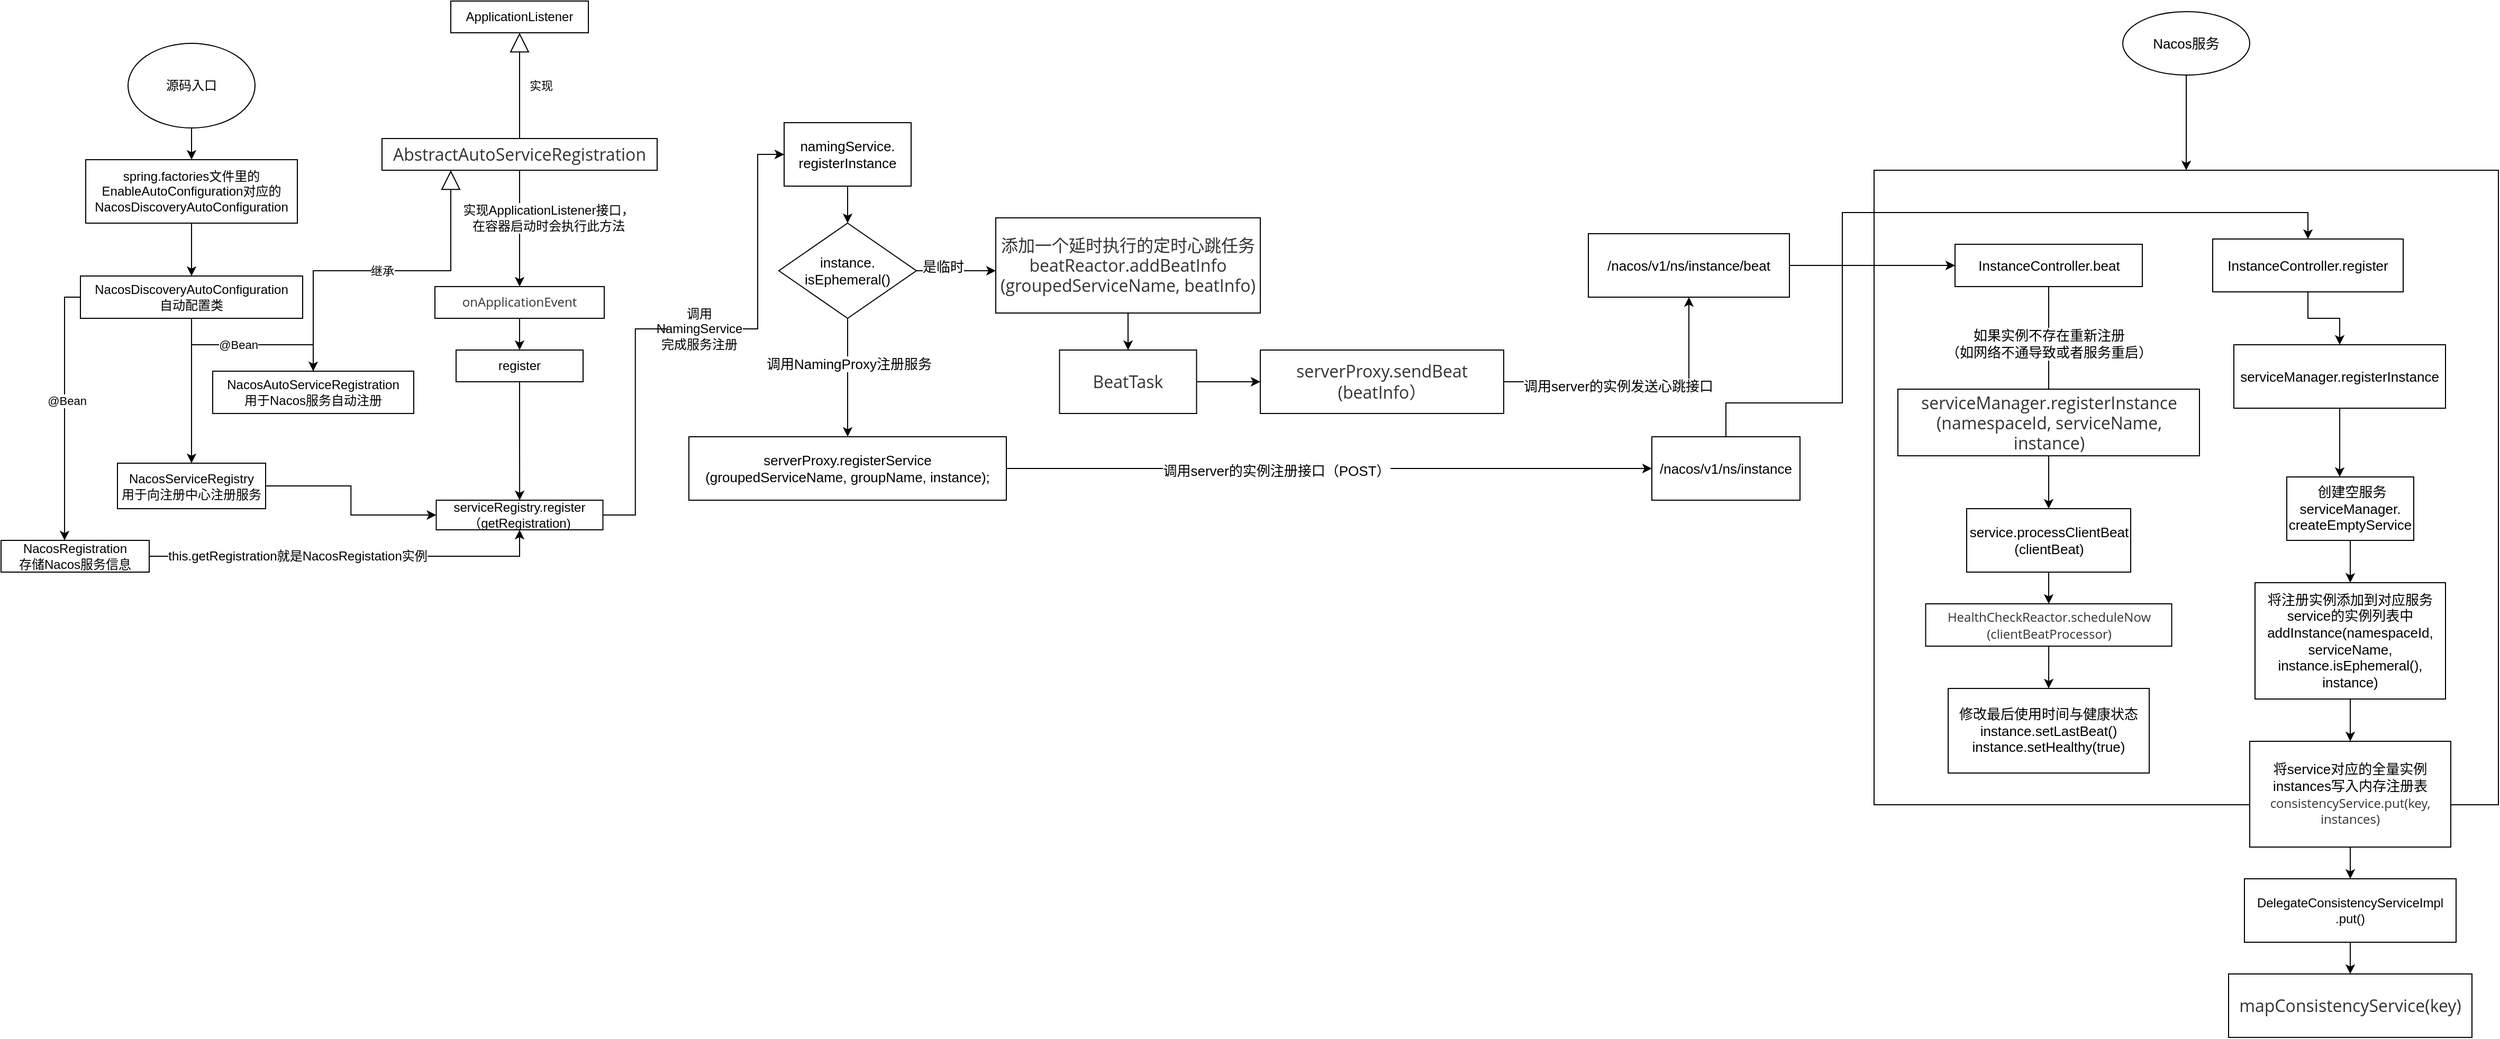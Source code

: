 <mxfile version="16.5.6" type="github">
  <diagram id="AB8aLDAtlRgpEcZsJVLx" name="第 1 页">
    <mxGraphModel dx="1422" dy="762" grid="1" gridSize="10" guides="1" tooltips="1" connect="1" arrows="1" fold="1" page="1" pageScale="1" pageWidth="827" pageHeight="1169" math="0" shadow="0">
      <root>
        <mxCell id="0" />
        <mxCell id="1" parent="0" />
        <mxCell id="2w30Hlw0sIKCpYPZPKEo-76" value="" style="rounded=0;whiteSpace=wrap;html=1;labelBackgroundColor=#FFFFFF;fontSize=13;strokeColor=#000000;" vertex="1" parent="1">
          <mxGeometry x="1770" y="290" width="590" height="600" as="geometry" />
        </mxCell>
        <mxCell id="2w30Hlw0sIKCpYPZPKEo-4" value="" style="edgeStyle=orthogonalEdgeStyle;rounded=0;orthogonalLoop=1;jettySize=auto;html=1;" edge="1" parent="1" source="2w30Hlw0sIKCpYPZPKEo-1" target="2w30Hlw0sIKCpYPZPKEo-3">
          <mxGeometry relative="1" as="geometry" />
        </mxCell>
        <mxCell id="2w30Hlw0sIKCpYPZPKEo-1" value="源码入口" style="ellipse;whiteSpace=wrap;html=1;" vertex="1" parent="1">
          <mxGeometry x="120" y="170" width="120" height="80" as="geometry" />
        </mxCell>
        <mxCell id="2w30Hlw0sIKCpYPZPKEo-8" value="" style="edgeStyle=orthogonalEdgeStyle;rounded=0;orthogonalLoop=1;jettySize=auto;html=1;" edge="1" parent="1" source="2w30Hlw0sIKCpYPZPKEo-3" target="2w30Hlw0sIKCpYPZPKEo-7">
          <mxGeometry relative="1" as="geometry" />
        </mxCell>
        <mxCell id="2w30Hlw0sIKCpYPZPKEo-3" value="spring.factories文件里的EnableAutoConfiguration对应的NacosDiscoveryAutoConfiguration" style="whiteSpace=wrap;html=1;" vertex="1" parent="1">
          <mxGeometry x="80" y="280" width="200" height="60" as="geometry" />
        </mxCell>
        <mxCell id="2w30Hlw0sIKCpYPZPKEo-10" value="" style="edgeStyle=orthogonalEdgeStyle;rounded=0;orthogonalLoop=1;jettySize=auto;html=1;entryX=0.5;entryY=0;entryDx=0;entryDy=0;" edge="1" parent="1" source="2w30Hlw0sIKCpYPZPKEo-7" target="2w30Hlw0sIKCpYPZPKEo-9">
          <mxGeometry relative="1" as="geometry">
            <mxPoint x="180" y="540" as="targetPoint" />
            <Array as="points">
              <mxPoint x="180" y="500" />
              <mxPoint x="180" y="500" />
            </Array>
          </mxGeometry>
        </mxCell>
        <mxCell id="2w30Hlw0sIKCpYPZPKEo-12" value="" style="edgeStyle=orthogonalEdgeStyle;rounded=0;orthogonalLoop=1;jettySize=auto;html=1;" edge="1" parent="1" source="2w30Hlw0sIKCpYPZPKEo-7" target="2w30Hlw0sIKCpYPZPKEo-11">
          <mxGeometry relative="1" as="geometry">
            <Array as="points">
              <mxPoint x="60" y="410" />
            </Array>
          </mxGeometry>
        </mxCell>
        <mxCell id="2w30Hlw0sIKCpYPZPKEo-15" value="@Bean" style="edgeLabel;html=1;align=center;verticalAlign=middle;resizable=0;points=[];" vertex="1" connectable="0" parent="2w30Hlw0sIKCpYPZPKEo-12">
          <mxGeometry x="-0.078" y="2" relative="1" as="geometry">
            <mxPoint as="offset" />
          </mxGeometry>
        </mxCell>
        <mxCell id="2w30Hlw0sIKCpYPZPKEo-14" value="" style="edgeStyle=orthogonalEdgeStyle;rounded=0;orthogonalLoop=1;jettySize=auto;html=1;" edge="1" parent="1" source="2w30Hlw0sIKCpYPZPKEo-7" target="2w30Hlw0sIKCpYPZPKEo-13">
          <mxGeometry relative="1" as="geometry" />
        </mxCell>
        <mxCell id="2w30Hlw0sIKCpYPZPKEo-16" value="@Bean" style="edgeLabel;html=1;align=center;verticalAlign=middle;resizable=0;points=[];" vertex="1" connectable="0" parent="2w30Hlw0sIKCpYPZPKEo-14">
          <mxGeometry x="-0.164" relative="1" as="geometry">
            <mxPoint as="offset" />
          </mxGeometry>
        </mxCell>
        <mxCell id="2w30Hlw0sIKCpYPZPKEo-7" value="NacosDiscoveryAutoConfiguration&lt;br&gt;自动配置类" style="whiteSpace=wrap;html=1;" vertex="1" parent="1">
          <mxGeometry x="75" y="390" width="210" height="40" as="geometry" />
        </mxCell>
        <mxCell id="2w30Hlw0sIKCpYPZPKEo-40" style="edgeStyle=orthogonalEdgeStyle;rounded=0;orthogonalLoop=1;jettySize=auto;html=1;fontSize=12;" edge="1" parent="1" source="2w30Hlw0sIKCpYPZPKEo-9" target="2w30Hlw0sIKCpYPZPKEo-35">
          <mxGeometry relative="1" as="geometry" />
        </mxCell>
        <mxCell id="2w30Hlw0sIKCpYPZPKEo-9" value="NacosServiceRegistry&lt;br&gt;用于向注册中心注册服务" style="whiteSpace=wrap;html=1;" vertex="1" parent="1">
          <mxGeometry x="110" y="567" width="140" height="43" as="geometry" />
        </mxCell>
        <mxCell id="2w30Hlw0sIKCpYPZPKEo-39" style="rounded=0;orthogonalLoop=1;jettySize=auto;html=1;entryX=0.5;entryY=1;entryDx=0;entryDy=0;fontSize=12;edgeStyle=orthogonalEdgeStyle;" edge="1" parent="1" source="2w30Hlw0sIKCpYPZPKEo-11" target="2w30Hlw0sIKCpYPZPKEo-35">
          <mxGeometry relative="1" as="geometry" />
        </mxCell>
        <mxCell id="2w30Hlw0sIKCpYPZPKEo-41" value="this.getRegistration就是NacosRegistation实例" style="edgeLabel;html=1;align=center;verticalAlign=middle;resizable=0;points=[];fontSize=12;" vertex="1" connectable="0" parent="2w30Hlw0sIKCpYPZPKEo-39">
          <mxGeometry x="-0.603" y="-1" relative="1" as="geometry">
            <mxPoint x="65" y="-1" as="offset" />
          </mxGeometry>
        </mxCell>
        <mxCell id="2w30Hlw0sIKCpYPZPKEo-11" value="NacosRegistration&lt;br&gt;存储Nacos服务信息" style="whiteSpace=wrap;html=1;" vertex="1" parent="1">
          <mxGeometry y="640" width="140" height="30" as="geometry" />
        </mxCell>
        <mxCell id="2w30Hlw0sIKCpYPZPKEo-13" value="NacosAutoServiceRegistration&lt;br&gt;用于Nacos服务自动注册" style="whiteSpace=wrap;html=1;" vertex="1" parent="1">
          <mxGeometry x="200" y="480" width="190" height="40" as="geometry" />
        </mxCell>
        <mxCell id="2w30Hlw0sIKCpYPZPKEo-19" value="&lt;span&gt;ApplicationListener&lt;/span&gt;" style="rounded=0;whiteSpace=wrap;html=1;strokeColor=#000000;" vertex="1" parent="1">
          <mxGeometry x="425" y="130" width="130" height="30" as="geometry" />
        </mxCell>
        <mxCell id="2w30Hlw0sIKCpYPZPKEo-29" value="" style="edgeStyle=orthogonalEdgeStyle;rounded=0;orthogonalLoop=1;jettySize=auto;html=1;" edge="1" parent="1" source="2w30Hlw0sIKCpYPZPKEo-20" target="2w30Hlw0sIKCpYPZPKEo-28">
          <mxGeometry relative="1" as="geometry" />
        </mxCell>
        <mxCell id="2w30Hlw0sIKCpYPZPKEo-20" value="&lt;pre style=&quot;color: rgb(169 , 183 , 198) ; font-family: &amp;#34;consolas&amp;#34; ; font-size: 13.5pt&quot;&gt;&lt;span style=&quot;color: rgb(51 , 51 , 51) ; font-family: &amp;#34;open sans&amp;#34; , &amp;#34;clear sans&amp;#34; , &amp;#34;helvetica neue&amp;#34; , &amp;#34;helvetica&amp;#34; , &amp;#34;arial&amp;#34; , &amp;#34;segoe ui emoji&amp;#34; , sans-serif ; font-size: 16px ; background-color: rgb(255 , 255 , 255)&quot;&gt;AbstractAutoServiceRegistration&lt;/span&gt;&lt;br&gt;&lt;/pre&gt;" style="rounded=0;whiteSpace=wrap;html=1;strokeColor=#000000;" vertex="1" parent="1">
          <mxGeometry x="360" y="260" width="260" height="30" as="geometry" />
        </mxCell>
        <mxCell id="2w30Hlw0sIKCpYPZPKEo-26" value="实现" style="endArrow=block;endSize=16;endFill=0;html=1;rounded=0;entryX=0.5;entryY=1;entryDx=0;entryDy=0;exitX=0.5;exitY=0;exitDx=0;exitDy=0;" edge="1" parent="1" source="2w30Hlw0sIKCpYPZPKEo-20" target="2w30Hlw0sIKCpYPZPKEo-19">
          <mxGeometry y="-20" width="160" relative="1" as="geometry">
            <mxPoint x="440" y="260" as="sourcePoint" />
            <mxPoint x="600" y="260" as="targetPoint" />
            <mxPoint as="offset" />
          </mxGeometry>
        </mxCell>
        <mxCell id="2w30Hlw0sIKCpYPZPKEo-34" value="" style="edgeStyle=orthogonalEdgeStyle;rounded=0;orthogonalLoop=1;jettySize=auto;html=1;" edge="1" parent="1" source="2w30Hlw0sIKCpYPZPKEo-28" target="2w30Hlw0sIKCpYPZPKEo-33">
          <mxGeometry relative="1" as="geometry" />
        </mxCell>
        <mxCell id="2w30Hlw0sIKCpYPZPKEo-28" value="&lt;span style=&quot;color: rgb(51 , 51 , 51) ; font-family: &amp;#34;open sans&amp;#34; , &amp;#34;clear sans&amp;#34; , &amp;#34;helvetica neue&amp;#34; , &amp;#34;helvetica&amp;#34; , &amp;#34;arial&amp;#34; , &amp;#34;segoe ui emoji&amp;#34; , sans-serif ; background-color: rgb(255 , 255 , 255)&quot;&gt;&lt;font style=&quot;font-size: 12px&quot;&gt;onApplicationEvent&lt;/font&gt;&lt;/span&gt;" style="whiteSpace=wrap;html=1;strokeColor=#000000;rounded=0;" vertex="1" parent="1">
          <mxGeometry x="410" y="400" width="160" height="30" as="geometry" />
        </mxCell>
        <mxCell id="2w30Hlw0sIKCpYPZPKEo-30" value="继承" style="endArrow=block;endSize=16;endFill=0;html=1;rounded=0;exitX=0.5;exitY=0;exitDx=0;exitDy=0;entryX=0.25;entryY=1;entryDx=0;entryDy=0;edgeStyle=orthogonalEdgeStyle;" edge="1" parent="1" source="2w30Hlw0sIKCpYPZPKEo-13" target="2w30Hlw0sIKCpYPZPKEo-20">
          <mxGeometry width="160" relative="1" as="geometry">
            <mxPoint x="340" y="330" as="sourcePoint" />
            <mxPoint x="500" y="330" as="targetPoint" />
          </mxGeometry>
        </mxCell>
        <mxCell id="2w30Hlw0sIKCpYPZPKEo-32" value="实现ApplicationListener接口，在容器启动时会执行此方法" style="text;html=1;strokeColor=none;fillColor=none;align=center;verticalAlign=middle;whiteSpace=wrap;rounded=0;labelBackgroundColor=#FFFFFF;" vertex="1" parent="1">
          <mxGeometry x="430" y="320" width="175" height="30" as="geometry" />
        </mxCell>
        <mxCell id="2w30Hlw0sIKCpYPZPKEo-36" value="" style="edgeStyle=orthogonalEdgeStyle;rounded=0;orthogonalLoop=1;jettySize=auto;html=1;" edge="1" parent="1" source="2w30Hlw0sIKCpYPZPKEo-33" target="2w30Hlw0sIKCpYPZPKEo-35">
          <mxGeometry relative="1" as="geometry" />
        </mxCell>
        <mxCell id="2w30Hlw0sIKCpYPZPKEo-33" value="register" style="whiteSpace=wrap;html=1;strokeColor=#000000;rounded=0;" vertex="1" parent="1">
          <mxGeometry x="430" y="460" width="120" height="30" as="geometry" />
        </mxCell>
        <mxCell id="2w30Hlw0sIKCpYPZPKEo-43" style="edgeStyle=orthogonalEdgeStyle;rounded=0;orthogonalLoop=1;jettySize=auto;html=1;entryX=0;entryY=0.5;entryDx=0;entryDy=0;fontSize=12;startArrow=none;" edge="1" parent="1" source="2w30Hlw0sIKCpYPZPKEo-44" target="2w30Hlw0sIKCpYPZPKEo-42">
          <mxGeometry relative="1" as="geometry" />
        </mxCell>
        <mxCell id="2w30Hlw0sIKCpYPZPKEo-35" value="serviceRegistry.register&lt;br&gt;（getRegistration)" style="whiteSpace=wrap;html=1;strokeColor=#000000;rounded=0;" vertex="1" parent="1">
          <mxGeometry x="411.25" y="602" width="157.5" height="28" as="geometry" />
        </mxCell>
        <mxCell id="2w30Hlw0sIKCpYPZPKEo-49" value="" style="edgeStyle=orthogonalEdgeStyle;rounded=0;orthogonalLoop=1;jettySize=auto;html=1;fontSize=13;" edge="1" parent="1" source="2w30Hlw0sIKCpYPZPKEo-42" target="2w30Hlw0sIKCpYPZPKEo-48">
          <mxGeometry relative="1" as="geometry" />
        </mxCell>
        <mxCell id="2w30Hlw0sIKCpYPZPKEo-42" value="namingService.&lt;br style=&quot;font-size: 13px;&quot;&gt;registerInstance" style="rounded=0;whiteSpace=wrap;html=1;labelBackgroundColor=#FFFFFF;fontSize=13;strokeColor=#000000;" vertex="1" parent="1">
          <mxGeometry x="740" y="245" width="120" height="60" as="geometry" />
        </mxCell>
        <mxCell id="2w30Hlw0sIKCpYPZPKEo-44" value="调用NamingService完成服务注册" style="text;html=1;strokeColor=none;fillColor=none;align=center;verticalAlign=middle;whiteSpace=wrap;rounded=0;labelBackgroundColor=#FFFFFF;fontSize=12;" vertex="1" parent="1">
          <mxGeometry x="630" y="425" width="60" height="30" as="geometry" />
        </mxCell>
        <mxCell id="2w30Hlw0sIKCpYPZPKEo-45" value="" style="edgeStyle=orthogonalEdgeStyle;rounded=0;orthogonalLoop=1;jettySize=auto;html=1;entryX=0;entryY=0.5;entryDx=0;entryDy=0;fontSize=12;endArrow=none;" edge="1" parent="1" source="2w30Hlw0sIKCpYPZPKEo-35" target="2w30Hlw0sIKCpYPZPKEo-44">
          <mxGeometry relative="1" as="geometry">
            <mxPoint x="568.75" y="616" as="sourcePoint" />
            <mxPoint x="740" y="275" as="targetPoint" />
          </mxGeometry>
        </mxCell>
        <mxCell id="2w30Hlw0sIKCpYPZPKEo-51" value="" style="edgeStyle=orthogonalEdgeStyle;rounded=0;orthogonalLoop=1;jettySize=auto;html=1;fontSize=13;" edge="1" parent="1" source="2w30Hlw0sIKCpYPZPKEo-48" target="2w30Hlw0sIKCpYPZPKEo-50">
          <mxGeometry relative="1" as="geometry" />
        </mxCell>
        <mxCell id="2w30Hlw0sIKCpYPZPKEo-52" value="调用NamingProxy注册服务" style="edgeLabel;html=1;align=center;verticalAlign=middle;resizable=0;points=[];fontSize=13;" vertex="1" connectable="0" parent="2w30Hlw0sIKCpYPZPKEo-51">
          <mxGeometry x="-0.242" y="1" relative="1" as="geometry">
            <mxPoint as="offset" />
          </mxGeometry>
        </mxCell>
        <mxCell id="2w30Hlw0sIKCpYPZPKEo-54" value="" style="edgeStyle=orthogonalEdgeStyle;rounded=0;orthogonalLoop=1;jettySize=auto;html=1;fontSize=13;" edge="1" parent="1" source="2w30Hlw0sIKCpYPZPKEo-48" target="2w30Hlw0sIKCpYPZPKEo-53">
          <mxGeometry relative="1" as="geometry">
            <Array as="points">
              <mxPoint x="950" y="385" />
              <mxPoint x="950" y="385" />
            </Array>
          </mxGeometry>
        </mxCell>
        <mxCell id="2w30Hlw0sIKCpYPZPKEo-55" value="是临时" style="edgeLabel;html=1;align=center;verticalAlign=middle;resizable=0;points=[];fontSize=13;" vertex="1" connectable="0" parent="2w30Hlw0sIKCpYPZPKEo-54">
          <mxGeometry x="-0.339" y="4" relative="1" as="geometry">
            <mxPoint as="offset" />
          </mxGeometry>
        </mxCell>
        <mxCell id="2w30Hlw0sIKCpYPZPKEo-48" value="instance.&lt;br&gt;isEphemeral()" style="rhombus;whiteSpace=wrap;html=1;fontSize=13;strokeColor=#000000;rounded=0;labelBackgroundColor=#FFFFFF;" vertex="1" parent="1">
          <mxGeometry x="735" y="340" width="130" height="90" as="geometry" />
        </mxCell>
        <mxCell id="2w30Hlw0sIKCpYPZPKEo-61" value="" style="edgeStyle=orthogonalEdgeStyle;rounded=0;orthogonalLoop=1;jettySize=auto;html=1;fontSize=13;" edge="1" parent="1" source="2w30Hlw0sIKCpYPZPKEo-50" target="2w30Hlw0sIKCpYPZPKEo-60">
          <mxGeometry relative="1" as="geometry" />
        </mxCell>
        <mxCell id="2w30Hlw0sIKCpYPZPKEo-62" value="调用server的实例注册接口（POST）" style="edgeLabel;html=1;align=center;verticalAlign=middle;resizable=0;points=[];fontSize=13;" vertex="1" connectable="0" parent="2w30Hlw0sIKCpYPZPKEo-61">
          <mxGeometry x="-0.164" y="-2" relative="1" as="geometry">
            <mxPoint as="offset" />
          </mxGeometry>
        </mxCell>
        <mxCell id="2w30Hlw0sIKCpYPZPKEo-50" value="serverProxy.registerService&lt;br&gt;(groupedServiceName, groupName, instance);" style="whiteSpace=wrap;html=1;fontSize=13;strokeColor=#000000;rounded=0;labelBackgroundColor=#FFFFFF;" vertex="1" parent="1">
          <mxGeometry x="650" y="542" width="300" height="60" as="geometry" />
        </mxCell>
        <mxCell id="2w30Hlw0sIKCpYPZPKEo-57" value="" style="edgeStyle=orthogonalEdgeStyle;rounded=0;orthogonalLoop=1;jettySize=auto;html=1;fontSize=13;" edge="1" parent="1" source="2w30Hlw0sIKCpYPZPKEo-53" target="2w30Hlw0sIKCpYPZPKEo-56">
          <mxGeometry relative="1" as="geometry" />
        </mxCell>
        <mxCell id="2w30Hlw0sIKCpYPZPKEo-53" value="&lt;span style=&quot;color: rgb(51 , 51 , 51) ; font-family: &amp;#34;open sans&amp;#34; , &amp;#34;clear sans&amp;#34; , &amp;#34;helvetica neue&amp;#34; , &amp;#34;helvetica&amp;#34; , &amp;#34;arial&amp;#34; , &amp;#34;segoe ui emoji&amp;#34; , sans-serif ; font-size: 16px&quot;&gt;添加一个延时执行的定时心跳任务&lt;br&gt;beatReactor.addBeatInfo&lt;br&gt;(groupedServiceName, beatInfo)&lt;/span&gt;" style="whiteSpace=wrap;html=1;fontSize=13;strokeColor=#000000;rounded=0;labelBackgroundColor=#FFFFFF;" vertex="1" parent="1">
          <mxGeometry x="940" y="335" width="250" height="90" as="geometry" />
        </mxCell>
        <mxCell id="2w30Hlw0sIKCpYPZPKEo-59" value="" style="edgeStyle=orthogonalEdgeStyle;rounded=0;orthogonalLoop=1;jettySize=auto;html=1;fontSize=13;" edge="1" parent="1" source="2w30Hlw0sIKCpYPZPKEo-56" target="2w30Hlw0sIKCpYPZPKEo-58">
          <mxGeometry relative="1" as="geometry" />
        </mxCell>
        <mxCell id="2w30Hlw0sIKCpYPZPKEo-56" value="&lt;pre style=&quot;background-color: #2b2b2b ; color: #a9b7c6 ; font-family: &amp;#34;consolas&amp;#34; ; font-size: 13.5pt&quot;&gt;&lt;span style=&quot;color: rgb(51 , 51 , 51) ; font-family: &amp;#34;open sans&amp;#34; , &amp;#34;clear sans&amp;#34; , &amp;#34;helvetica neue&amp;#34; , &amp;#34;helvetica&amp;#34; , &amp;#34;arial&amp;#34; , &amp;#34;segoe ui emoji&amp;#34; , sans-serif ; font-size: 16px ; background-color: rgb(255 , 255 , 255)&quot;&gt;BeatTask&lt;/span&gt;&lt;br&gt;&lt;/pre&gt;" style="whiteSpace=wrap;html=1;fontSize=13;strokeColor=#000000;rounded=0;labelBackgroundColor=#FFFFFF;" vertex="1" parent="1">
          <mxGeometry x="1000.25" y="460" width="129.5" height="60" as="geometry" />
        </mxCell>
        <mxCell id="2w30Hlw0sIKCpYPZPKEo-64" value="" style="edgeStyle=orthogonalEdgeStyle;rounded=0;orthogonalLoop=1;jettySize=auto;html=1;fontSize=13;" edge="1" parent="1" source="2w30Hlw0sIKCpYPZPKEo-58" target="2w30Hlw0sIKCpYPZPKEo-63">
          <mxGeometry relative="1" as="geometry" />
        </mxCell>
        <mxCell id="2w30Hlw0sIKCpYPZPKEo-65" value="调用server的实例发送心跳接口" style="edgeLabel;html=1;align=center;verticalAlign=middle;resizable=0;points=[];fontSize=13;" vertex="1" connectable="0" parent="2w30Hlw0sIKCpYPZPKEo-64">
          <mxGeometry x="-0.151" y="-4" relative="1" as="geometry">
            <mxPoint as="offset" />
          </mxGeometry>
        </mxCell>
        <mxCell id="2w30Hlw0sIKCpYPZPKEo-58" value="&lt;span style=&quot;color: rgb(51 , 51 , 51) ; font-family: &amp;#34;open sans&amp;#34; , &amp;#34;clear sans&amp;#34; , &amp;#34;helvetica neue&amp;#34; , &amp;#34;helvetica&amp;#34; , &amp;#34;arial&amp;#34; , &amp;#34;segoe ui emoji&amp;#34; , sans-serif ; font-size: 16px&quot;&gt;serverProxy.sendBeat&lt;br&gt;(beatInfo）&lt;/span&gt;" style="whiteSpace=wrap;html=1;fontSize=13;strokeColor=#000000;rounded=0;labelBackgroundColor=#FFFFFF;" vertex="1" parent="1">
          <mxGeometry x="1190" y="460" width="230" height="60" as="geometry" />
        </mxCell>
        <mxCell id="2w30Hlw0sIKCpYPZPKEo-95" style="edgeStyle=orthogonalEdgeStyle;rounded=0;orthogonalLoop=1;jettySize=auto;html=1;entryX=0.5;entryY=0;entryDx=0;entryDy=0;fontSize=12;" edge="1" parent="1" source="2w30Hlw0sIKCpYPZPKEo-60" target="2w30Hlw0sIKCpYPZPKEo-71">
          <mxGeometry relative="1" as="geometry">
            <Array as="points">
              <mxPoint x="1630" y="510" />
              <mxPoint x="1740" y="510" />
              <mxPoint x="1740" y="330" />
              <mxPoint x="2180" y="330" />
            </Array>
          </mxGeometry>
        </mxCell>
        <mxCell id="2w30Hlw0sIKCpYPZPKEo-60" value="/nacos/v1/ns/instance" style="whiteSpace=wrap;html=1;fontSize=13;strokeColor=#000000;rounded=0;labelBackgroundColor=#FFFFFF;" vertex="1" parent="1">
          <mxGeometry x="1560" y="542" width="140" height="60" as="geometry" />
        </mxCell>
        <mxCell id="2w30Hlw0sIKCpYPZPKEo-70" style="edgeStyle=orthogonalEdgeStyle;rounded=0;orthogonalLoop=1;jettySize=auto;html=1;entryX=0;entryY=0.5;entryDx=0;entryDy=0;fontSize=13;" edge="1" parent="1" source="2w30Hlw0sIKCpYPZPKEo-63" target="2w30Hlw0sIKCpYPZPKEo-69">
          <mxGeometry relative="1" as="geometry" />
        </mxCell>
        <mxCell id="2w30Hlw0sIKCpYPZPKEo-63" value="/nacos/v1/ns/instance/beat" style="whiteSpace=wrap;html=1;fontSize=13;strokeColor=#000000;rounded=0;labelBackgroundColor=#FFFFFF;" vertex="1" parent="1">
          <mxGeometry x="1500" y="350" width="190" height="60" as="geometry" />
        </mxCell>
        <mxCell id="2w30Hlw0sIKCpYPZPKEo-79" value="" style="edgeStyle=orthogonalEdgeStyle;rounded=0;orthogonalLoop=1;jettySize=auto;html=1;fontSize=13;entryX=0.5;entryY=0;entryDx=0;entryDy=0;" edge="1" parent="1" source="2w30Hlw0sIKCpYPZPKEo-69" target="2w30Hlw0sIKCpYPZPKEo-80">
          <mxGeometry relative="1" as="geometry">
            <mxPoint x="1935" y="470" as="targetPoint" />
            <Array as="points">
              <mxPoint x="1935" y="510" />
              <mxPoint x="1935" y="510" />
            </Array>
          </mxGeometry>
        </mxCell>
        <mxCell id="2w30Hlw0sIKCpYPZPKEo-82" value="&lt;span&gt;如果实例不存在重新注册&lt;br&gt;（如网络不通导致或者服务重启）&lt;/span&gt;" style="edgeLabel;html=1;align=center;verticalAlign=middle;resizable=0;points=[];fontSize=13;" vertex="1" connectable="0" parent="2w30Hlw0sIKCpYPZPKEo-79">
          <mxGeometry x="-0.133" relative="1" as="geometry">
            <mxPoint as="offset" />
          </mxGeometry>
        </mxCell>
        <mxCell id="2w30Hlw0sIKCpYPZPKEo-69" value="InstanceController.beat" style="rounded=0;whiteSpace=wrap;html=1;labelBackgroundColor=#FFFFFF;fontSize=13;strokeColor=#000000;" vertex="1" parent="1">
          <mxGeometry x="1846.5" y="360" width="177" height="40" as="geometry" />
        </mxCell>
        <mxCell id="2w30Hlw0sIKCpYPZPKEo-97" value="" style="edgeStyle=orthogonalEdgeStyle;rounded=0;orthogonalLoop=1;jettySize=auto;html=1;fontSize=12;" edge="1" parent="1" source="2w30Hlw0sIKCpYPZPKEo-71" target="2w30Hlw0sIKCpYPZPKEo-96">
          <mxGeometry relative="1" as="geometry" />
        </mxCell>
        <mxCell id="2w30Hlw0sIKCpYPZPKEo-71" value="InstanceController.register" style="whiteSpace=wrap;html=1;fontSize=13;strokeColor=#000000;rounded=0;labelBackgroundColor=#FFFFFF;" vertex="1" parent="1">
          <mxGeometry x="2090" y="355" width="180" height="50" as="geometry" />
        </mxCell>
        <mxCell id="2w30Hlw0sIKCpYPZPKEo-77" value="" style="edgeStyle=orthogonalEdgeStyle;rounded=0;orthogonalLoop=1;jettySize=auto;html=1;fontSize=13;" edge="1" parent="1" source="2w30Hlw0sIKCpYPZPKEo-73" target="2w30Hlw0sIKCpYPZPKEo-76">
          <mxGeometry relative="1" as="geometry" />
        </mxCell>
        <mxCell id="2w30Hlw0sIKCpYPZPKEo-73" value="Nacos服务" style="ellipse;whiteSpace=wrap;html=1;labelBackgroundColor=#FFFFFF;fontSize=13;strokeColor=#000000;" vertex="1" parent="1">
          <mxGeometry x="2005" y="140" width="120" height="60" as="geometry" />
        </mxCell>
        <mxCell id="2w30Hlw0sIKCpYPZPKEo-84" value="" style="edgeStyle=orthogonalEdgeStyle;rounded=0;orthogonalLoop=1;jettySize=auto;html=1;fontSize=13;" edge="1" parent="1" source="2w30Hlw0sIKCpYPZPKEo-80" target="2w30Hlw0sIKCpYPZPKEo-83">
          <mxGeometry relative="1" as="geometry" />
        </mxCell>
        <mxCell id="2w30Hlw0sIKCpYPZPKEo-80" value="&lt;span style=&quot;color: rgb(51 , 51 , 51) ; font-family: &amp;#34;open sans&amp;#34; , &amp;#34;clear sans&amp;#34; , &amp;#34;helvetica neue&amp;#34; , &amp;#34;helvetica&amp;#34; , &amp;#34;arial&amp;#34; , &amp;#34;segoe ui emoji&amp;#34; , sans-serif ; font-size: 16px&quot;&gt;serviceManager.registerInstance&lt;br&gt;(namespaceId, serviceName, instance)&lt;/span&gt;" style="whiteSpace=wrap;html=1;fontSize=13;strokeColor=#000000;rounded=0;labelBackgroundColor=#FFFFFF;" vertex="1" parent="1">
          <mxGeometry x="1792.5" y="497" width="285" height="63" as="geometry" />
        </mxCell>
        <mxCell id="2w30Hlw0sIKCpYPZPKEo-87" value="" style="edgeStyle=orthogonalEdgeStyle;rounded=0;orthogonalLoop=1;jettySize=auto;html=1;fontSize=13;" edge="1" parent="1" source="2w30Hlw0sIKCpYPZPKEo-83" target="2w30Hlw0sIKCpYPZPKEo-86">
          <mxGeometry relative="1" as="geometry" />
        </mxCell>
        <mxCell id="2w30Hlw0sIKCpYPZPKEo-83" value="service.processClientBeat&lt;br&gt;(clientBeat)" style="whiteSpace=wrap;html=1;fontSize=13;strokeColor=#000000;rounded=0;labelBackgroundColor=#FFFFFF;" vertex="1" parent="1">
          <mxGeometry x="1857.5" y="610" width="155" height="60" as="geometry" />
        </mxCell>
        <mxCell id="2w30Hlw0sIKCpYPZPKEo-94" value="" style="edgeStyle=orthogonalEdgeStyle;rounded=0;orthogonalLoop=1;jettySize=auto;html=1;fontSize=12;" edge="1" parent="1" source="2w30Hlw0sIKCpYPZPKEo-86" target="2w30Hlw0sIKCpYPZPKEo-93">
          <mxGeometry relative="1" as="geometry" />
        </mxCell>
        <mxCell id="2w30Hlw0sIKCpYPZPKEo-86" value="&lt;span style=&quot;color: rgb(51 , 51 , 51) ; font-family: &amp;#34;open sans&amp;#34; , &amp;#34;clear sans&amp;#34; , &amp;#34;helvetica neue&amp;#34; , &amp;#34;helvetica&amp;#34; , &amp;#34;arial&amp;#34; , &amp;#34;segoe ui emoji&amp;#34; , sans-serif ; font-size: 12px&quot;&gt;HealthCheckReactor.scheduleNow&lt;br&gt;(clientBeatProcessor)&lt;/span&gt;" style="whiteSpace=wrap;html=1;fontSize=13;strokeColor=#000000;rounded=0;labelBackgroundColor=#FFFFFF;" vertex="1" parent="1">
          <mxGeometry x="1818.75" y="700" width="232.5" height="40" as="geometry" />
        </mxCell>
        <mxCell id="2w30Hlw0sIKCpYPZPKEo-93" value="修改最后使用时间与健康状态&lt;br&gt;instance.setLastBeat()&lt;br&gt;instance.setHealthy(true)" style="whiteSpace=wrap;html=1;fontSize=13;strokeColor=#000000;rounded=0;labelBackgroundColor=#FFFFFF;" vertex="1" parent="1">
          <mxGeometry x="1840" y="780" width="190" height="80" as="geometry" />
        </mxCell>
        <mxCell id="2w30Hlw0sIKCpYPZPKEo-99" value="" style="edgeStyle=orthogonalEdgeStyle;rounded=0;orthogonalLoop=1;jettySize=auto;html=1;fontSize=12;" edge="1" parent="1" source="2w30Hlw0sIKCpYPZPKEo-96" target="2w30Hlw0sIKCpYPZPKEo-98">
          <mxGeometry relative="1" as="geometry">
            <Array as="points">
              <mxPoint x="2200" y="590" />
              <mxPoint x="2200" y="590" />
            </Array>
          </mxGeometry>
        </mxCell>
        <mxCell id="2w30Hlw0sIKCpYPZPKEo-96" value="serviceManager.registerInstance" style="whiteSpace=wrap;html=1;fontSize=13;strokeColor=#000000;rounded=0;labelBackgroundColor=#FFFFFF;" vertex="1" parent="1">
          <mxGeometry x="2110" y="455" width="200" height="60" as="geometry" />
        </mxCell>
        <mxCell id="2w30Hlw0sIKCpYPZPKEo-101" value="" style="edgeStyle=orthogonalEdgeStyle;rounded=0;orthogonalLoop=1;jettySize=auto;html=1;fontSize=12;" edge="1" parent="1" source="2w30Hlw0sIKCpYPZPKEo-98" target="2w30Hlw0sIKCpYPZPKEo-100">
          <mxGeometry relative="1" as="geometry" />
        </mxCell>
        <mxCell id="2w30Hlw0sIKCpYPZPKEo-98" value="&amp;nbsp;创建空服务&lt;br&gt;serviceManager.&lt;br&gt;createEmptyService" style="whiteSpace=wrap;html=1;fontSize=13;strokeColor=#000000;rounded=0;labelBackgroundColor=#FFFFFF;" vertex="1" parent="1">
          <mxGeometry x="2160" y="580" width="120" height="60" as="geometry" />
        </mxCell>
        <mxCell id="2w30Hlw0sIKCpYPZPKEo-104" value="" style="edgeStyle=orthogonalEdgeStyle;rounded=0;orthogonalLoop=1;jettySize=auto;html=1;fontSize=12;" edge="1" parent="1" source="2w30Hlw0sIKCpYPZPKEo-100" target="2w30Hlw0sIKCpYPZPKEo-103">
          <mxGeometry relative="1" as="geometry" />
        </mxCell>
        <mxCell id="2w30Hlw0sIKCpYPZPKEo-100" value="将注册实例添加到对应服务service的实例列表中&lt;br&gt;addInstance(namespaceId, serviceName, instance.isEphemeral(), instance)" style="whiteSpace=wrap;html=1;fontSize=13;strokeColor=#000000;rounded=0;labelBackgroundColor=#FFFFFF;" vertex="1" parent="1">
          <mxGeometry x="2130" y="680" width="180" height="110" as="geometry" />
        </mxCell>
        <mxCell id="2w30Hlw0sIKCpYPZPKEo-106" value="" style="edgeStyle=orthogonalEdgeStyle;rounded=0;orthogonalLoop=1;jettySize=auto;html=1;fontSize=12;" edge="1" parent="1" source="2w30Hlw0sIKCpYPZPKEo-103" target="2w30Hlw0sIKCpYPZPKEo-105">
          <mxGeometry relative="1" as="geometry" />
        </mxCell>
        <mxCell id="2w30Hlw0sIKCpYPZPKEo-103" value="将service对应的全量实例instances写入内存注册表&lt;br&gt;&lt;span style=&quot;color: rgb(51 , 51 , 51) ; font-family: &amp;#34;open sans&amp;#34; , &amp;#34;clear sans&amp;#34; , &amp;#34;helvetica neue&amp;#34; , &amp;#34;helvetica&amp;#34; , &amp;#34;arial&amp;#34; , &amp;#34;segoe ui emoji&amp;#34; , sans-serif&quot;&gt;&lt;font style=&quot;font-size: 12px&quot;&gt;consistencyService.put(key, instances)&lt;/font&gt;&lt;/span&gt;" style="whiteSpace=wrap;html=1;fontSize=13;strokeColor=#000000;rounded=0;labelBackgroundColor=#FFFFFF;" vertex="1" parent="1">
          <mxGeometry x="2125" y="830" width="190" height="100" as="geometry" />
        </mxCell>
        <mxCell id="2w30Hlw0sIKCpYPZPKEo-108" value="" style="edgeStyle=orthogonalEdgeStyle;rounded=0;orthogonalLoop=1;jettySize=auto;html=1;fontSize=12;" edge="1" parent="1" source="2w30Hlw0sIKCpYPZPKEo-105" target="2w30Hlw0sIKCpYPZPKEo-107">
          <mxGeometry relative="1" as="geometry" />
        </mxCell>
        <mxCell id="2w30Hlw0sIKCpYPZPKEo-105" value="DelegateConsistencyServiceImpl&lt;br&gt;.put()" style="whiteSpace=wrap;html=1;fontSize=12;strokeColor=#000000;rounded=0;labelBackgroundColor=#FFFFFF;" vertex="1" parent="1">
          <mxGeometry x="2120" y="960" width="200" height="60" as="geometry" />
        </mxCell>
        <mxCell id="2w30Hlw0sIKCpYPZPKEo-107" value="&lt;span style=&quot;color: rgb(51 , 51 , 51) ; font-family: &amp;#34;open sans&amp;#34; , &amp;#34;clear sans&amp;#34; , &amp;#34;helvetica neue&amp;#34; , &amp;#34;helvetica&amp;#34; , &amp;#34;arial&amp;#34; , &amp;#34;segoe ui emoji&amp;#34; , sans-serif ; font-size: 16px&quot;&gt;mapConsistencyService(key)&lt;/span&gt;" style="whiteSpace=wrap;html=1;strokeColor=#000000;rounded=0;labelBackgroundColor=#FFFFFF;" vertex="1" parent="1">
          <mxGeometry x="2105" y="1050" width="230" height="60" as="geometry" />
        </mxCell>
      </root>
    </mxGraphModel>
  </diagram>
</mxfile>
